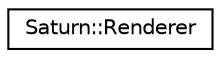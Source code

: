 digraph "Graphical Class Hierarchy"
{
  edge [fontname="Helvetica",fontsize="10",labelfontname="Helvetica",labelfontsize="10"];
  node [fontname="Helvetica",fontsize="10",shape=record];
  rankdir="LR";
  Node0 [label="Saturn::Renderer",height=0.2,width=0.4,color="black", fillcolor="white", style="filled",URL="$class_saturn_1_1_renderer.html"];
}
